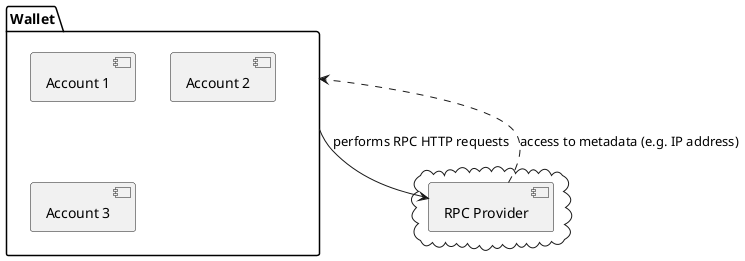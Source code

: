 @startuml
skinparam actorStyle awesome

package Wallet {
	[Account 1]
	[Account 2]
	[Account 3]
}

cloud {
	[RPC Provider]
}

Wallet --> [RPC Provider] : performs RPC HTTP requests
[RPC Provider] ..> Wallet : access to metadata (e.g. IP address)

@enduml

